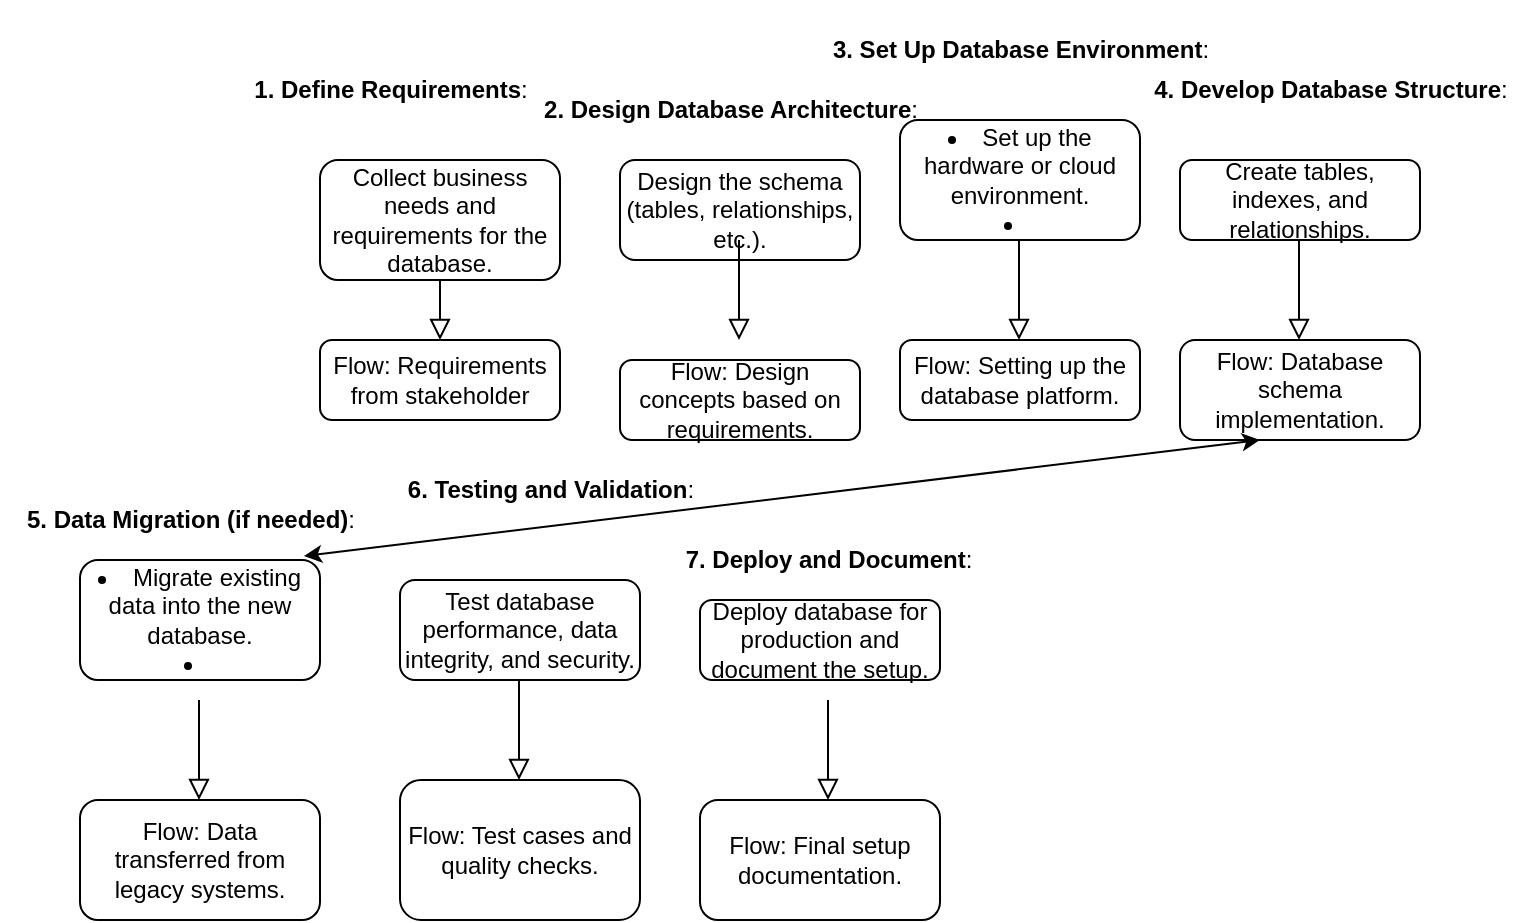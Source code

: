 <mxfile version="24.7.14">
  <diagram id="C5RBs43oDa-KdzZeNtuy" name="Page-1">
    <mxGraphModel dx="2074" dy="1106" grid="1" gridSize="10" guides="1" tooltips="1" connect="1" arrows="1" fold="1" page="1" pageScale="1" pageWidth="827" pageHeight="1169" math="0" shadow="0">
      <root>
        <mxCell id="WIyWlLk6GJQsqaUBKTNV-0" />
        <mxCell id="WIyWlLk6GJQsqaUBKTNV-1" parent="WIyWlLk6GJQsqaUBKTNV-0" />
        <mxCell id="WIyWlLk6GJQsqaUBKTNV-2" value="" style="rounded=0;html=1;jettySize=auto;orthogonalLoop=1;fontSize=11;endArrow=block;endFill=0;endSize=8;strokeWidth=1;shadow=0;labelBackgroundColor=none;edgeStyle=orthogonalEdgeStyle;" parent="WIyWlLk6GJQsqaUBKTNV-1" source="WIyWlLk6GJQsqaUBKTNV-3" edge="1">
          <mxGeometry relative="1" as="geometry">
            <mxPoint x="220" y="170" as="targetPoint" />
          </mxGeometry>
        </mxCell>
        <mxCell id="WIyWlLk6GJQsqaUBKTNV-3" value="Collect business needs and requirements for the database." style="rounded=1;whiteSpace=wrap;html=1;fontSize=12;glass=0;strokeWidth=1;shadow=0;" parent="WIyWlLk6GJQsqaUBKTNV-1" vertex="1">
          <mxGeometry x="160" y="80" width="120" height="60" as="geometry" />
        </mxCell>
        <mxCell id="Pou-yH7D7qhrqPObjLPt-0" value="Flow: Requirements from stakeholder" style="rounded=1;whiteSpace=wrap;html=1;fontSize=12;glass=0;strokeWidth=1;shadow=0;" vertex="1" parent="WIyWlLk6GJQsqaUBKTNV-1">
          <mxGeometry x="160" y="170" width="120" height="40" as="geometry" />
        </mxCell>
        <mxCell id="Pou-yH7D7qhrqPObjLPt-1" value="Design the schema (tables, relationships, etc.)." style="rounded=1;whiteSpace=wrap;html=1;fontSize=12;glass=0;strokeWidth=1;shadow=0;" vertex="1" parent="WIyWlLk6GJQsqaUBKTNV-1">
          <mxGeometry x="310" y="80" width="120" height="50" as="geometry" />
        </mxCell>
        <mxCell id="Pou-yH7D7qhrqPObjLPt-2" value="Flow: Design concepts based on requirements." style="rounded=1;whiteSpace=wrap;html=1;fontSize=12;glass=0;strokeWidth=1;shadow=0;" vertex="1" parent="WIyWlLk6GJQsqaUBKTNV-1">
          <mxGeometry x="310" y="180" width="120" height="40" as="geometry" />
        </mxCell>
        <mxCell id="Pou-yH7D7qhrqPObjLPt-3" value="&lt;li&gt;Set up the hardware or cloud environment.&lt;/li&gt;&lt;li&gt;&lt;/li&gt;" style="rounded=1;whiteSpace=wrap;html=1;fontSize=12;glass=0;strokeWidth=1;shadow=0;" vertex="1" parent="WIyWlLk6GJQsqaUBKTNV-1">
          <mxGeometry x="450" y="60" width="120" height="60" as="geometry" />
        </mxCell>
        <mxCell id="Pou-yH7D7qhrqPObjLPt-4" value="Flow: Setting up the database platform." style="rounded=1;whiteSpace=wrap;html=1;fontSize=12;glass=0;strokeWidth=1;shadow=0;" vertex="1" parent="WIyWlLk6GJQsqaUBKTNV-1">
          <mxGeometry x="450" y="170" width="120" height="40" as="geometry" />
        </mxCell>
        <mxCell id="Pou-yH7D7qhrqPObjLPt-5" value="Create tables, indexes, and relationships." style="rounded=1;whiteSpace=wrap;html=1;fontSize=12;glass=0;strokeWidth=1;shadow=0;" vertex="1" parent="WIyWlLk6GJQsqaUBKTNV-1">
          <mxGeometry x="590" y="80" width="120" height="40" as="geometry" />
        </mxCell>
        <mxCell id="Pou-yH7D7qhrqPObjLPt-6" value="Flow: Database schema implementation." style="rounded=1;whiteSpace=wrap;html=1;fontSize=12;glass=0;strokeWidth=1;shadow=0;" vertex="1" parent="WIyWlLk6GJQsqaUBKTNV-1">
          <mxGeometry x="590" y="170" width="120" height="50" as="geometry" />
        </mxCell>
        <mxCell id="Pou-yH7D7qhrqPObjLPt-7" value="&lt;li&gt;Migrate existing data into the new database.&lt;/li&gt;&lt;li&gt;&lt;/li&gt;" style="rounded=1;whiteSpace=wrap;html=1;fontSize=12;glass=0;strokeWidth=1;shadow=0;" vertex="1" parent="WIyWlLk6GJQsqaUBKTNV-1">
          <mxGeometry x="40" y="280" width="120" height="60" as="geometry" />
        </mxCell>
        <mxCell id="Pou-yH7D7qhrqPObjLPt-8" value="Flow: Data transferred from legacy systems." style="rounded=1;whiteSpace=wrap;html=1;fontSize=12;glass=0;strokeWidth=1;shadow=0;" vertex="1" parent="WIyWlLk6GJQsqaUBKTNV-1">
          <mxGeometry x="40" y="400" width="120" height="60" as="geometry" />
        </mxCell>
        <mxCell id="Pou-yH7D7qhrqPObjLPt-9" value="Test database performance, data integrity, and security." style="rounded=1;whiteSpace=wrap;html=1;fontSize=12;glass=0;strokeWidth=1;shadow=0;" vertex="1" parent="WIyWlLk6GJQsqaUBKTNV-1">
          <mxGeometry x="200" y="290" width="120" height="50" as="geometry" />
        </mxCell>
        <mxCell id="Pou-yH7D7qhrqPObjLPt-10" value="Flow: Test cases and quality checks." style="rounded=1;whiteSpace=wrap;html=1;fontSize=12;glass=0;strokeWidth=1;shadow=0;" vertex="1" parent="WIyWlLk6GJQsqaUBKTNV-1">
          <mxGeometry x="200" y="390" width="120" height="70" as="geometry" />
        </mxCell>
        <mxCell id="Pou-yH7D7qhrqPObjLPt-11" value="Deploy database for production and document the setup." style="rounded=1;whiteSpace=wrap;html=1;fontSize=12;glass=0;strokeWidth=1;shadow=0;" vertex="1" parent="WIyWlLk6GJQsqaUBKTNV-1">
          <mxGeometry x="350" y="300" width="120" height="40" as="geometry" />
        </mxCell>
        <mxCell id="Pou-yH7D7qhrqPObjLPt-12" value="Flow: Final setup documentation." style="rounded=1;whiteSpace=wrap;html=1;fontSize=12;glass=0;strokeWidth=1;shadow=0;" vertex="1" parent="WIyWlLk6GJQsqaUBKTNV-1">
          <mxGeometry x="350" y="400" width="120" height="60" as="geometry" />
        </mxCell>
        <mxCell id="Pou-yH7D7qhrqPObjLPt-13" value="" style="rounded=0;html=1;jettySize=auto;orthogonalLoop=1;fontSize=11;endArrow=block;endFill=0;endSize=8;strokeWidth=1;shadow=0;labelBackgroundColor=none;edgeStyle=orthogonalEdgeStyle;" edge="1" parent="WIyWlLk6GJQsqaUBKTNV-1">
          <mxGeometry relative="1" as="geometry">
            <mxPoint x="369.5" y="120" as="sourcePoint" />
            <mxPoint x="369.5" y="170" as="targetPoint" />
            <Array as="points">
              <mxPoint x="369.5" y="130" />
              <mxPoint x="369.5" y="130" />
            </Array>
          </mxGeometry>
        </mxCell>
        <mxCell id="Pou-yH7D7qhrqPObjLPt-14" value="" style="rounded=0;html=1;jettySize=auto;orthogonalLoop=1;fontSize=11;endArrow=block;endFill=0;endSize=8;strokeWidth=1;shadow=0;labelBackgroundColor=none;edgeStyle=orthogonalEdgeStyle;" edge="1" parent="WIyWlLk6GJQsqaUBKTNV-1">
          <mxGeometry relative="1" as="geometry">
            <mxPoint x="509.5" y="120" as="sourcePoint" />
            <mxPoint x="509.5" y="170" as="targetPoint" />
          </mxGeometry>
        </mxCell>
        <mxCell id="Pou-yH7D7qhrqPObjLPt-15" value="" style="rounded=0;html=1;jettySize=auto;orthogonalLoop=1;fontSize=11;endArrow=block;endFill=0;endSize=8;strokeWidth=1;shadow=0;labelBackgroundColor=none;edgeStyle=orthogonalEdgeStyle;" edge="1" parent="WIyWlLk6GJQsqaUBKTNV-1">
          <mxGeometry relative="1" as="geometry">
            <mxPoint x="414" y="350" as="sourcePoint" />
            <mxPoint x="414" y="400" as="targetPoint" />
            <Array as="points">
              <mxPoint x="414.5" y="390" />
              <mxPoint x="414.5" y="390" />
            </Array>
          </mxGeometry>
        </mxCell>
        <mxCell id="Pou-yH7D7qhrqPObjLPt-16" value="" style="rounded=0;html=1;jettySize=auto;orthogonalLoop=1;fontSize=11;endArrow=block;endFill=0;endSize=8;strokeWidth=1;shadow=0;labelBackgroundColor=none;edgeStyle=orthogonalEdgeStyle;" edge="1" parent="WIyWlLk6GJQsqaUBKTNV-1">
          <mxGeometry relative="1" as="geometry">
            <mxPoint x="259.5" y="340" as="sourcePoint" />
            <mxPoint x="259.5" y="390" as="targetPoint" />
          </mxGeometry>
        </mxCell>
        <mxCell id="Pou-yH7D7qhrqPObjLPt-17" value="" style="rounded=0;html=1;jettySize=auto;orthogonalLoop=1;fontSize=11;endArrow=block;endFill=0;endSize=8;strokeWidth=1;shadow=0;labelBackgroundColor=none;edgeStyle=orthogonalEdgeStyle;" edge="1" parent="WIyWlLk6GJQsqaUBKTNV-1">
          <mxGeometry relative="1" as="geometry">
            <mxPoint x="99.5" y="350" as="sourcePoint" />
            <mxPoint x="99.5" y="400" as="targetPoint" />
          </mxGeometry>
        </mxCell>
        <mxCell id="Pou-yH7D7qhrqPObjLPt-18" value="" style="rounded=0;html=1;jettySize=auto;orthogonalLoop=1;fontSize=11;endArrow=block;endFill=0;endSize=8;strokeWidth=1;shadow=0;labelBackgroundColor=none;edgeStyle=orthogonalEdgeStyle;" edge="1" parent="WIyWlLk6GJQsqaUBKTNV-1">
          <mxGeometry relative="1" as="geometry">
            <mxPoint x="649.5" y="120" as="sourcePoint" />
            <mxPoint x="649.5" y="170" as="targetPoint" />
          </mxGeometry>
        </mxCell>
        <mxCell id="Pou-yH7D7qhrqPObjLPt-21" value="" style="endArrow=classic;startArrow=classic;html=1;rounded=0;exitX=0.933;exitY=-0.033;exitDx=0;exitDy=0;exitPerimeter=0;" edge="1" parent="WIyWlLk6GJQsqaUBKTNV-1" source="Pou-yH7D7qhrqPObjLPt-7">
          <mxGeometry width="50" height="50" relative="1" as="geometry">
            <mxPoint x="580" y="270" as="sourcePoint" />
            <mxPoint x="630" y="220" as="targetPoint" />
            <Array as="points">
              <mxPoint x="630" y="220" />
            </Array>
          </mxGeometry>
        </mxCell>
        <mxCell id="Pou-yH7D7qhrqPObjLPt-22" value="&lt;p&gt;&lt;strong&gt;1. Define Requirements&lt;/strong&gt;:&lt;/p&gt;" style="text;html=1;align=center;verticalAlign=middle;resizable=0;points=[];autosize=1;strokeColor=none;fillColor=none;" vertex="1" parent="WIyWlLk6GJQsqaUBKTNV-1">
          <mxGeometry x="115" y="20" width="160" height="50" as="geometry" />
        </mxCell>
        <mxCell id="Pou-yH7D7qhrqPObjLPt-23" value="&lt;p&gt;&lt;strong&gt;2. Design Database Architecture&lt;/strong&gt;:&lt;/p&gt;" style="text;html=1;align=center;verticalAlign=middle;resizable=0;points=[];autosize=1;strokeColor=none;fillColor=none;" vertex="1" parent="WIyWlLk6GJQsqaUBKTNV-1">
          <mxGeometry x="260" y="30" width="210" height="50" as="geometry" />
        </mxCell>
        <mxCell id="Pou-yH7D7qhrqPObjLPt-24" value="&lt;p&gt;&lt;strong&gt;3. Set Up Database Environment&lt;/strong&gt;:&lt;/p&gt;" style="text;html=1;align=center;verticalAlign=middle;resizable=0;points=[];autosize=1;strokeColor=none;fillColor=none;" vertex="1" parent="WIyWlLk6GJQsqaUBKTNV-1">
          <mxGeometry x="405" width="210" height="50" as="geometry" />
        </mxCell>
        <mxCell id="Pou-yH7D7qhrqPObjLPt-25" value="&lt;p&gt;&lt;strong&gt;4. Develop Database Structure&lt;/strong&gt;:&lt;/p&gt;" style="text;html=1;align=center;verticalAlign=middle;resizable=0;points=[];autosize=1;strokeColor=none;fillColor=none;" vertex="1" parent="WIyWlLk6GJQsqaUBKTNV-1">
          <mxGeometry x="565" y="20" width="200" height="50" as="geometry" />
        </mxCell>
        <mxCell id="Pou-yH7D7qhrqPObjLPt-26" value="&lt;p&gt;&lt;strong&gt;5. Data Migration (if needed)&lt;/strong&gt;:&lt;/p&gt;" style="text;html=1;align=center;verticalAlign=middle;resizable=0;points=[];autosize=1;strokeColor=none;fillColor=none;" vertex="1" parent="WIyWlLk6GJQsqaUBKTNV-1">
          <mxGeometry y="235" width="190" height="50" as="geometry" />
        </mxCell>
        <mxCell id="Pou-yH7D7qhrqPObjLPt-27" value="&lt;p&gt;&lt;strong&gt;6. Testing and Validation&lt;/strong&gt;:&lt;/p&gt;" style="text;html=1;align=center;verticalAlign=middle;resizable=0;points=[];autosize=1;strokeColor=none;fillColor=none;" vertex="1" parent="WIyWlLk6GJQsqaUBKTNV-1">
          <mxGeometry x="190" y="220" width="170" height="50" as="geometry" />
        </mxCell>
        <mxCell id="Pou-yH7D7qhrqPObjLPt-28" value="&lt;p&gt;&lt;strong&gt;7. Deploy and Document&lt;/strong&gt;:&lt;/p&gt;" style="text;html=1;align=center;verticalAlign=middle;resizable=0;points=[];autosize=1;strokeColor=none;fillColor=none;" vertex="1" parent="WIyWlLk6GJQsqaUBKTNV-1">
          <mxGeometry x="329" y="255" width="170" height="50" as="geometry" />
        </mxCell>
      </root>
    </mxGraphModel>
  </diagram>
</mxfile>
